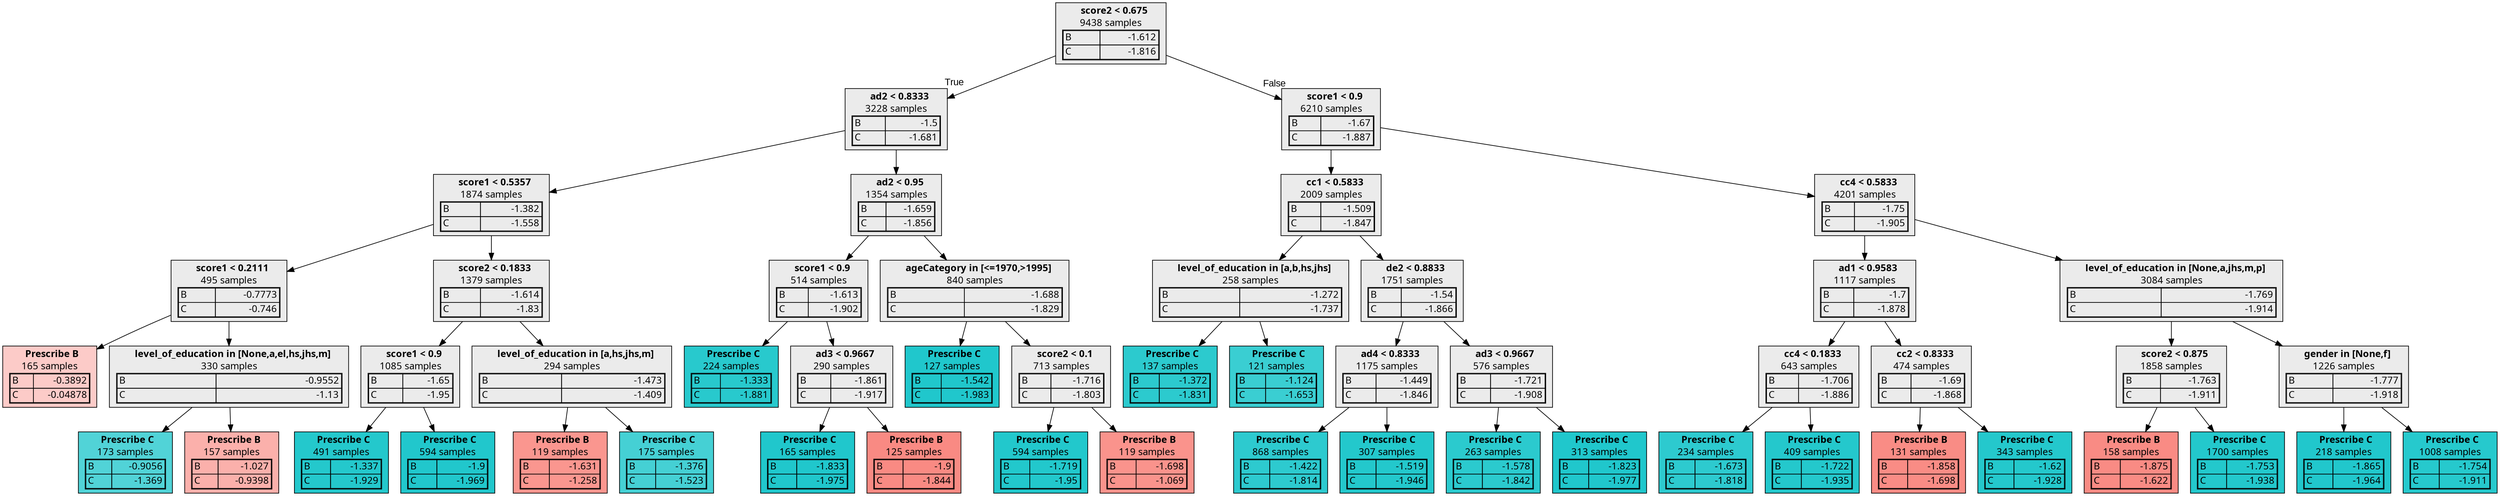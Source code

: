 digraph {
    1 [label=<  <TABLE BORDER="0" CELLPADDING="0">
      <TR>
    <TD>
      <B> score2 &lt; 0.675</B>
    </TD>
  </TR>

    <TR>
      <TD>9438 samples</TD>
    </TR>
    <TR>
  <TD>
    <TABLE CELLSPACING="0">
      
        <TR >
    <TD ALIGN="LEFT">B</TD>
    <TD ALIGN="RIGHT">-1.612</TD>
  </TR>
  <TR class="highlighted">
    <TD ALIGN="LEFT">C</TD>
    <TD ALIGN="RIGHT">-1.816</TD>
  </TR>

    </TABLE>
  </TD>
</TR>

  </TABLE>
>,fillcolor="#EBEBEB",shape=box,fontname="bold arial",style="filled"];
    1 -> 2 [labeldistance=2.5, labelangle=45, headlabel="True",fontname="arial"];
    1 -> 27 [labeldistance=2.5, labelangle=-45, headlabel="False",fontname="arial"];
    2 [label=<  <TABLE BORDER="0" CELLPADDING="0">
      <TR>
    <TD>
      <B> ad2 &lt; 0.8333</B>
    </TD>
  </TR>

    <TR>
      <TD>3228 samples</TD>
    </TR>
    <TR>
  <TD>
    <TABLE CELLSPACING="0">
      
        <TR >
    <TD ALIGN="LEFT">B</TD>
    <TD ALIGN="RIGHT">-1.5</TD>
  </TR>
  <TR class="highlighted">
    <TD ALIGN="LEFT">C</TD>
    <TD ALIGN="RIGHT">-1.681</TD>
  </TR>

    </TABLE>
  </TD>
</TR>

  </TABLE>
>,fillcolor="#EBEBEB",shape=box,fontname="bold arial",style="filled"];
    2 -> 3;
    2 -> 16;
    3 [label=<  <TABLE BORDER="0" CELLPADDING="0">
      <TR>
    <TD>
      <B> score1 &lt; 0.5357</B>
    </TD>
  </TR>

    <TR>
      <TD>1874 samples</TD>
    </TR>
    <TR>
  <TD>
    <TABLE CELLSPACING="0">
      
        <TR >
    <TD ALIGN="LEFT">B</TD>
    <TD ALIGN="RIGHT">-1.382</TD>
  </TR>
  <TR class="highlighted">
    <TD ALIGN="LEFT">C</TD>
    <TD ALIGN="RIGHT">-1.558</TD>
  </TR>

    </TABLE>
  </TD>
</TR>

  </TABLE>
>,fillcolor="#EBEBEB",shape=box,fontname="bold arial",style="filled"];
    3 -> 4;
    3 -> 9;
    4 [label=<  <TABLE BORDER="0" CELLPADDING="0">
      <TR>
    <TD>
      <B> score1 &lt; 0.2111</B>
    </TD>
  </TR>

    <TR>
      <TD>495 samples</TD>
    </TR>
    <TR>
  <TD>
    <TABLE CELLSPACING="0">
      
        <TR class="highlighted">
    <TD ALIGN="LEFT">B</TD>
    <TD ALIGN="RIGHT">-0.7773</TD>
  </TR>
  <TR >
    <TD ALIGN="LEFT">C</TD>
    <TD ALIGN="RIGHT">-0.746</TD>
  </TR>

    </TABLE>
  </TD>
</TR>

  </TABLE>
>,fillcolor="#EBEBEB",shape=box,fontname="bold arial",style="filled"];
    4 -> 5;
    4 -> 6;
    5 [label=<  <TABLE BORDER="0" CELLPADDING="0">
      <TR>
    <TD>
      <B>Prescribe B</B>
    </TD>
  </TR>

    <TR>
      <TD>165 samples</TD>
    </TR>
    <TR>
  <TD>
    <TABLE CELLSPACING="0">
      
        <TR class="highlighted">
    <TD ALIGN="LEFT">B</TD>
    <TD ALIGN="RIGHT">-0.3892</TD>
  </TR>
  <TR >
    <TD ALIGN="LEFT">C</TD>
    <TD ALIGN="RIGHT">-0.04878</TD>
  </TR>

    </TABLE>
  </TD>
</TR>

  </TABLE>
>,fillcolor="#F8766D60",shape=box,fontname="bold arial",style="filled",color=black];
    6 [label=<  <TABLE BORDER="0" CELLPADDING="0">
      <TR>
    <TD>
      <B> level_of_education in [None,a,el,hs,jhs,m]</B>
    </TD>
  </TR>

    <TR>
      <TD>330 samples</TD>
    </TR>
    <TR>
  <TD>
    <TABLE CELLSPACING="0">
      
        <TR >
    <TD ALIGN="LEFT">B</TD>
    <TD ALIGN="RIGHT">-0.9552</TD>
  </TR>
  <TR class="highlighted">
    <TD ALIGN="LEFT">C</TD>
    <TD ALIGN="RIGHT">-1.13</TD>
  </TR>

    </TABLE>
  </TD>
</TR>

  </TABLE>
>,fillcolor="#EBEBEB",shape=box,fontname="bold arial",style="filled"];
    6 -> 7;
    6 -> 8;
    7 [label=<  <TABLE BORDER="0" CELLPADDING="0">
      <TR>
    <TD>
      <B>Prescribe C</B>
    </TD>
  </TR>

    <TR>
      <TD>173 samples</TD>
    </TR>
    <TR>
  <TD>
    <TABLE CELLSPACING="0">
      
        <TR >
    <TD ALIGN="LEFT">B</TD>
    <TD ALIGN="RIGHT">-0.9056</TD>
  </TR>
  <TR class="highlighted">
    <TD ALIGN="LEFT">C</TD>
    <TD ALIGN="RIGHT">-1.369</TD>
  </TR>

    </TABLE>
  </TD>
</TR>

  </TABLE>
>,fillcolor="#00BFC4ae",shape=box,fontname="bold arial",style="filled",color=black];
    8 [label=<  <TABLE BORDER="0" CELLPADDING="0">
      <TR>
    <TD>
      <B>Prescribe B</B>
    </TD>
  </TR>

    <TR>
      <TD>157 samples</TD>
    </TR>
    <TR>
  <TD>
    <TABLE CELLSPACING="0">
      
        <TR class="highlighted">
    <TD ALIGN="LEFT">B</TD>
    <TD ALIGN="RIGHT">-1.027</TD>
  </TR>
  <TR >
    <TD ALIGN="LEFT">C</TD>
    <TD ALIGN="RIGHT">-0.9398</TD>
  </TR>

    </TABLE>
  </TD>
</TR>

  </TABLE>
>,fillcolor="#F8766D93",shape=box,fontname="bold arial",style="filled",color=black];
    9 [label=<  <TABLE BORDER="0" CELLPADDING="0">
      <TR>
    <TD>
      <B> score2 &lt; 0.1833</B>
    </TD>
  </TR>

    <TR>
      <TD>1379 samples</TD>
    </TR>
    <TR>
  <TD>
    <TABLE CELLSPACING="0">
      
        <TR >
    <TD ALIGN="LEFT">B</TD>
    <TD ALIGN="RIGHT">-1.614</TD>
  </TR>
  <TR class="highlighted">
    <TD ALIGN="LEFT">C</TD>
    <TD ALIGN="RIGHT">-1.83</TD>
  </TR>

    </TABLE>
  </TD>
</TR>

  </TABLE>
>,fillcolor="#EBEBEB",shape=box,fontname="bold arial",style="filled"];
    9 -> 10;
    9 -> 13;
    10 [label=<  <TABLE BORDER="0" CELLPADDING="0">
      <TR>
    <TD>
      <B> score1 &lt; 0.9</B>
    </TD>
  </TR>

    <TR>
      <TD>1085 samples</TD>
    </TR>
    <TR>
  <TD>
    <TABLE CELLSPACING="0">
      
        <TR >
    <TD ALIGN="LEFT">B</TD>
    <TD ALIGN="RIGHT">-1.65</TD>
  </TR>
  <TR class="highlighted">
    <TD ALIGN="LEFT">C</TD>
    <TD ALIGN="RIGHT">-1.95</TD>
  </TR>

    </TABLE>
  </TD>
</TR>

  </TABLE>
>,fillcolor="#EBEBEB",shape=box,fontname="bold arial",style="filled"];
    10 -> 11;
    10 -> 12;
    11 [label=<  <TABLE BORDER="0" CELLPADDING="0">
      <TR>
    <TD>
      <B>Prescribe C</B>
    </TD>
  </TR>

    <TR>
      <TD>491 samples</TD>
    </TR>
    <TR>
  <TD>
    <TABLE CELLSPACING="0">
      
        <TR >
    <TD ALIGN="LEFT">B</TD>
    <TD ALIGN="RIGHT">-1.337</TD>
  </TR>
  <TR class="highlighted">
    <TD ALIGN="LEFT">C</TD>
    <TD ALIGN="RIGHT">-1.929</TD>
  </TR>

    </TABLE>
  </TD>
</TR>

  </TABLE>
>,fillcolor="#00BFC4db",shape=box,fontname="bold arial",style="filled",color=black];
    12 [label=<  <TABLE BORDER="0" CELLPADDING="0">
      <TR>
    <TD>
      <B>Prescribe C</B>
    </TD>
  </TR>

    <TR>
      <TD>594 samples</TD>
    </TR>
    <TR>
  <TD>
    <TABLE CELLSPACING="0">
      
        <TR >
    <TD ALIGN="LEFT">B</TD>
    <TD ALIGN="RIGHT">-1.9</TD>
  </TR>
  <TR class="highlighted">
    <TD ALIGN="LEFT">C</TD>
    <TD ALIGN="RIGHT">-1.969</TD>
  </TR>

    </TABLE>
  </TD>
</TR>

  </TABLE>
>,fillcolor="#00BFC4de",shape=box,fontname="bold arial",style="filled",color=black];
    13 [label=<  <TABLE BORDER="0" CELLPADDING="0">
      <TR>
    <TD>
      <B> level_of_education in [a,hs,jhs,m]</B>
    </TD>
  </TR>

    <TR>
      <TD>294 samples</TD>
    </TR>
    <TR>
  <TD>
    <TABLE CELLSPACING="0">
      
        <TR class="highlighted">
    <TD ALIGN="LEFT">B</TD>
    <TD ALIGN="RIGHT">-1.473</TD>
  </TR>
  <TR >
    <TD ALIGN="LEFT">C</TD>
    <TD ALIGN="RIGHT">-1.409</TD>
  </TR>

    </TABLE>
  </TD>
</TR>

  </TABLE>
>,fillcolor="#EBEBEB",shape=box,fontname="bold arial",style="filled"];
    13 -> 14;
    13 -> 15;
    14 [label=<  <TABLE BORDER="0" CELLPADDING="0">
      <TR>
    <TD>
      <B>Prescribe B</B>
    </TD>
  </TR>

    <TR>
      <TD>119 samples</TD>
    </TR>
    <TR>
  <TD>
    <TABLE CELLSPACING="0">
      
        <TR class="highlighted">
    <TD ALIGN="LEFT">B</TD>
    <TD ALIGN="RIGHT">-1.631</TD>
  </TR>
  <TR >
    <TD ALIGN="LEFT">C</TD>
    <TD ALIGN="RIGHT">-1.258</TD>
  </TR>

    </TABLE>
  </TD>
</TR>

  </TABLE>
>,fillcolor="#F8766Dc3",shape=box,fontname="bold arial",style="filled",color=black];
    15 [label=<  <TABLE BORDER="0" CELLPADDING="0">
      <TR>
    <TD>
      <B>Prescribe C</B>
    </TD>
  </TR>

    <TR>
      <TD>175 samples</TD>
    </TR>
    <TR>
  <TD>
    <TABLE CELLSPACING="0">
      
        <TR >
    <TD ALIGN="LEFT">B</TD>
    <TD ALIGN="RIGHT">-1.376</TD>
  </TR>
  <TR class="highlighted">
    <TD ALIGN="LEFT">C</TD>
    <TD ALIGN="RIGHT">-1.523</TD>
  </TR>

    </TABLE>
  </TD>
</TR>

  </TABLE>
>,fillcolor="#00BFC4ba",shape=box,fontname="bold arial",style="filled",color=black];
    16 [label=<  <TABLE BORDER="0" CELLPADDING="0">
      <TR>
    <TD>
      <B> ad2 &lt; 0.95</B>
    </TD>
  </TR>

    <TR>
      <TD>1354 samples</TD>
    </TR>
    <TR>
  <TD>
    <TABLE CELLSPACING="0">
      
        <TR >
    <TD ALIGN="LEFT">B</TD>
    <TD ALIGN="RIGHT">-1.659</TD>
  </TR>
  <TR class="highlighted">
    <TD ALIGN="LEFT">C</TD>
    <TD ALIGN="RIGHT">-1.856</TD>
  </TR>

    </TABLE>
  </TD>
</TR>

  </TABLE>
>,fillcolor="#EBEBEB",shape=box,fontname="bold arial",style="filled"];
    16 -> 17;
    16 -> 22;
    17 [label=<  <TABLE BORDER="0" CELLPADDING="0">
      <TR>
    <TD>
      <B> score1 &lt; 0.9</B>
    </TD>
  </TR>

    <TR>
      <TD>514 samples</TD>
    </TR>
    <TR>
  <TD>
    <TABLE CELLSPACING="0">
      
        <TR >
    <TD ALIGN="LEFT">B</TD>
    <TD ALIGN="RIGHT">-1.613</TD>
  </TR>
  <TR class="highlighted">
    <TD ALIGN="LEFT">C</TD>
    <TD ALIGN="RIGHT">-1.902</TD>
  </TR>

    </TABLE>
  </TD>
</TR>

  </TABLE>
>,fillcolor="#EBEBEB",shape=box,fontname="bold arial",style="filled"];
    17 -> 18;
    17 -> 19;
    18 [label=<  <TABLE BORDER="0" CELLPADDING="0">
      <TR>
    <TD>
      <B>Prescribe C</B>
    </TD>
  </TR>

    <TR>
      <TD>224 samples</TD>
    </TR>
    <TR>
  <TD>
    <TABLE CELLSPACING="0">
      
        <TR >
    <TD ALIGN="LEFT">B</TD>
    <TD ALIGN="RIGHT">-1.333</TD>
  </TR>
  <TR class="highlighted">
    <TD ALIGN="LEFT">C</TD>
    <TD ALIGN="RIGHT">-1.881</TD>
  </TR>

    </TABLE>
  </TD>
</TR>

  </TABLE>
>,fillcolor="#00BFC4d7",shape=box,fontname="bold arial",style="filled",color=black];
    19 [label=<  <TABLE BORDER="0" CELLPADDING="0">
      <TR>
    <TD>
      <B> ad3 &lt; 0.9667</B>
    </TD>
  </TR>

    <TR>
      <TD>290 samples</TD>
    </TR>
    <TR>
  <TD>
    <TABLE CELLSPACING="0">
      
        <TR >
    <TD ALIGN="LEFT">B</TD>
    <TD ALIGN="RIGHT">-1.861</TD>
  </TR>
  <TR class="highlighted">
    <TD ALIGN="LEFT">C</TD>
    <TD ALIGN="RIGHT">-1.917</TD>
  </TR>

    </TABLE>
  </TD>
</TR>

  </TABLE>
>,fillcolor="#EBEBEB",shape=box,fontname="bold arial",style="filled"];
    19 -> 20;
    19 -> 21;
    20 [label=<  <TABLE BORDER="0" CELLPADDING="0">
      <TR>
    <TD>
      <B>Prescribe C</B>
    </TD>
  </TR>

    <TR>
      <TD>165 samples</TD>
    </TR>
    <TR>
  <TD>
    <TABLE CELLSPACING="0">
      
        <TR >
    <TD ALIGN="LEFT">B</TD>
    <TD ALIGN="RIGHT">-1.833</TD>
  </TR>
  <TR class="highlighted">
    <TD ALIGN="LEFT">C</TD>
    <TD ALIGN="RIGHT">-1.975</TD>
  </TR>

    </TABLE>
  </TD>
</TR>

  </TABLE>
>,fillcolor="#00BFC4df",shape=box,fontname="bold arial",style="filled",color=black];
    21 [label=<  <TABLE BORDER="0" CELLPADDING="0">
      <TR>
    <TD>
      <B>Prescribe B</B>
    </TD>
  </TR>

    <TR>
      <TD>125 samples</TD>
    </TR>
    <TR>
  <TD>
    <TABLE CELLSPACING="0">
      
        <TR class="highlighted">
    <TD ALIGN="LEFT">B</TD>
    <TD ALIGN="RIGHT">-1.9</TD>
  </TR>
  <TR >
    <TD ALIGN="LEFT">C</TD>
    <TD ALIGN="RIGHT">-1.844</TD>
  </TR>

    </TABLE>
  </TD>
</TR>

  </TABLE>
>,fillcolor="#F8766Dd9",shape=box,fontname="bold arial",style="filled",color=black];
    22 [label=<  <TABLE BORDER="0" CELLPADDING="0">
      <TR>
    <TD>
      <B> ageCategory in [&lt;=1970,&gt;1995]</B>
    </TD>
  </TR>

    <TR>
      <TD>840 samples</TD>
    </TR>
    <TR>
  <TD>
    <TABLE CELLSPACING="0">
      
        <TR >
    <TD ALIGN="LEFT">B</TD>
    <TD ALIGN="RIGHT">-1.688</TD>
  </TR>
  <TR class="highlighted">
    <TD ALIGN="LEFT">C</TD>
    <TD ALIGN="RIGHT">-1.829</TD>
  </TR>

    </TABLE>
  </TD>
</TR>

  </TABLE>
>,fillcolor="#EBEBEB",shape=box,fontname="bold arial",style="filled"];
    22 -> 23;
    22 -> 24;
    23 [label=<  <TABLE BORDER="0" CELLPADDING="0">
      <TR>
    <TD>
      <B>Prescribe C</B>
    </TD>
  </TR>

    <TR>
      <TD>127 samples</TD>
    </TR>
    <TR>
  <TD>
    <TABLE CELLSPACING="0">
      
        <TR >
    <TD ALIGN="LEFT">B</TD>
    <TD ALIGN="RIGHT">-1.542</TD>
  </TR>
  <TR class="highlighted">
    <TD ALIGN="LEFT">C</TD>
    <TD ALIGN="RIGHT">-1.983</TD>
  </TR>

    </TABLE>
  </TD>
</TR>

  </TABLE>
>,fillcolor="#00BFC4df",shape=box,fontname="bold arial",style="filled",color=black];
    24 [label=<  <TABLE BORDER="0" CELLPADDING="0">
      <TR>
    <TD>
      <B> score2 &lt; 0.1</B>
    </TD>
  </TR>

    <TR>
      <TD>713 samples</TD>
    </TR>
    <TR>
  <TD>
    <TABLE CELLSPACING="0">
      
        <TR >
    <TD ALIGN="LEFT">B</TD>
    <TD ALIGN="RIGHT">-1.716</TD>
  </TR>
  <TR class="highlighted">
    <TD ALIGN="LEFT">C</TD>
    <TD ALIGN="RIGHT">-1.803</TD>
  </TR>

    </TABLE>
  </TD>
</TR>

  </TABLE>
>,fillcolor="#EBEBEB",shape=box,fontname="bold arial",style="filled"];
    24 -> 25;
    24 -> 26;
    25 [label=<  <TABLE BORDER="0" CELLPADDING="0">
      <TR>
    <TD>
      <B>Prescribe C</B>
    </TD>
  </TR>

    <TR>
      <TD>594 samples</TD>
    </TR>
    <TR>
  <TD>
    <TABLE CELLSPACING="0">
      
        <TR >
    <TD ALIGN="LEFT">B</TD>
    <TD ALIGN="RIGHT">-1.719</TD>
  </TR>
  <TR class="highlighted">
    <TD ALIGN="LEFT">C</TD>
    <TD ALIGN="RIGHT">-1.95</TD>
  </TR>

    </TABLE>
  </TD>
</TR>

  </TABLE>
>,fillcolor="#00BFC4dd",shape=box,fontname="bold arial",style="filled",color=black];
    26 [label=<  <TABLE BORDER="0" CELLPADDING="0">
      <TR>
    <TD>
      <B>Prescribe B</B>
    </TD>
  </TR>

    <TR>
      <TD>119 samples</TD>
    </TR>
    <TR>
  <TD>
    <TABLE CELLSPACING="0">
      
        <TR class="highlighted">
    <TD ALIGN="LEFT">B</TD>
    <TD ALIGN="RIGHT">-1.698</TD>
  </TR>
  <TR >
    <TD ALIGN="LEFT">C</TD>
    <TD ALIGN="RIGHT">-1.069</TD>
  </TR>

    </TABLE>
  </TD>
</TR>

  </TABLE>
>,fillcolor="#F8766Dc8",shape=box,fontname="bold arial",style="filled",color=black];
    27 [label=<  <TABLE BORDER="0" CELLPADDING="0">
      <TR>
    <TD>
      <B> score1 &lt; 0.9</B>
    </TD>
  </TR>

    <TR>
      <TD>6210 samples</TD>
    </TR>
    <TR>
  <TD>
    <TABLE CELLSPACING="0">
      
        <TR >
    <TD ALIGN="LEFT">B</TD>
    <TD ALIGN="RIGHT">-1.67</TD>
  </TR>
  <TR class="highlighted">
    <TD ALIGN="LEFT">C</TD>
    <TD ALIGN="RIGHT">-1.887</TD>
  </TR>

    </TABLE>
  </TD>
</TR>

  </TABLE>
>,fillcolor="#EBEBEB",shape=box,fontname="bold arial",style="filled"];
    27 -> 28;
    27 -> 39;
    28 [label=<  <TABLE BORDER="0" CELLPADDING="0">
      <TR>
    <TD>
      <B> cc1 &lt; 0.5833</B>
    </TD>
  </TR>

    <TR>
      <TD>2009 samples</TD>
    </TR>
    <TR>
  <TD>
    <TABLE CELLSPACING="0">
      
        <TR >
    <TD ALIGN="LEFT">B</TD>
    <TD ALIGN="RIGHT">-1.509</TD>
  </TR>
  <TR class="highlighted">
    <TD ALIGN="LEFT">C</TD>
    <TD ALIGN="RIGHT">-1.847</TD>
  </TR>

    </TABLE>
  </TD>
</TR>

  </TABLE>
>,fillcolor="#EBEBEB",shape=box,fontname="bold arial",style="filled"];
    28 -> 29;
    28 -> 32;
    29 [label=<  <TABLE BORDER="0" CELLPADDING="0">
      <TR>
    <TD>
      <B> level_of_education in [a,b,hs,jhs]</B>
    </TD>
  </TR>

    <TR>
      <TD>258 samples</TD>
    </TR>
    <TR>
  <TD>
    <TABLE CELLSPACING="0">
      
        <TR >
    <TD ALIGN="LEFT">B</TD>
    <TD ALIGN="RIGHT">-1.272</TD>
  </TR>
  <TR class="highlighted">
    <TD ALIGN="LEFT">C</TD>
    <TD ALIGN="RIGHT">-1.737</TD>
  </TR>

    </TABLE>
  </TD>
</TR>

  </TABLE>
>,fillcolor="#EBEBEB",shape=box,fontname="bold arial",style="filled"];
    29 -> 30;
    29 -> 31;
    30 [label=<  <TABLE BORDER="0" CELLPADDING="0">
      <TR>
    <TD>
      <B>Prescribe C</B>
    </TD>
  </TR>

    <TR>
      <TD>137 samples</TD>
    </TR>
    <TR>
  <TD>
    <TABLE CELLSPACING="0">
      
        <TR >
    <TD ALIGN="LEFT">B</TD>
    <TD ALIGN="RIGHT">-1.372</TD>
  </TR>
  <TR class="highlighted">
    <TD ALIGN="LEFT">C</TD>
    <TD ALIGN="RIGHT">-1.831</TD>
  </TR>

    </TABLE>
  </TD>
</TR>

  </TABLE>
>,fillcolor="#00BFC4d3",shape=box,fontname="bold arial",style="filled",color=black];
    31 [label=<  <TABLE BORDER="0" CELLPADDING="0">
      <TR>
    <TD>
      <B>Prescribe C</B>
    </TD>
  </TR>

    <TR>
      <TD>121 samples</TD>
    </TR>
    <TR>
  <TD>
    <TABLE CELLSPACING="0">
      
        <TR >
    <TD ALIGN="LEFT">B</TD>
    <TD ALIGN="RIGHT">-1.124</TD>
  </TR>
  <TR class="highlighted">
    <TD ALIGN="LEFT">C</TD>
    <TD ALIGN="RIGHT">-1.653</TD>
  </TR>

    </TABLE>
  </TD>
</TR>

  </TABLE>
>,fillcolor="#00BFC4c5",shape=box,fontname="bold arial",style="filled",color=black];
    32 [label=<  <TABLE BORDER="0" CELLPADDING="0">
      <TR>
    <TD>
      <B> de2 &lt; 0.8833</B>
    </TD>
  </TR>

    <TR>
      <TD>1751 samples</TD>
    </TR>
    <TR>
  <TD>
    <TABLE CELLSPACING="0">
      
        <TR >
    <TD ALIGN="LEFT">B</TD>
    <TD ALIGN="RIGHT">-1.54</TD>
  </TR>
  <TR class="highlighted">
    <TD ALIGN="LEFT">C</TD>
    <TD ALIGN="RIGHT">-1.866</TD>
  </TR>

    </TABLE>
  </TD>
</TR>

  </TABLE>
>,fillcolor="#EBEBEB",shape=box,fontname="bold arial",style="filled"];
    32 -> 33;
    32 -> 36;
    33 [label=<  <TABLE BORDER="0" CELLPADDING="0">
      <TR>
    <TD>
      <B> ad4 &lt; 0.8333</B>
    </TD>
  </TR>

    <TR>
      <TD>1175 samples</TD>
    </TR>
    <TR>
  <TD>
    <TABLE CELLSPACING="0">
      
        <TR >
    <TD ALIGN="LEFT">B</TD>
    <TD ALIGN="RIGHT">-1.449</TD>
  </TR>
  <TR class="highlighted">
    <TD ALIGN="LEFT">C</TD>
    <TD ALIGN="RIGHT">-1.846</TD>
  </TR>

    </TABLE>
  </TD>
</TR>

  </TABLE>
>,fillcolor="#EBEBEB",shape=box,fontname="bold arial",style="filled"];
    33 -> 34;
    33 -> 35;
    34 [label=<  <TABLE BORDER="0" CELLPADDING="0">
      <TR>
    <TD>
      <B>Prescribe C</B>
    </TD>
  </TR>

    <TR>
      <TD>868 samples</TD>
    </TR>
    <TR>
  <TD>
    <TABLE CELLSPACING="0">
      
        <TR >
    <TD ALIGN="LEFT">B</TD>
    <TD ALIGN="RIGHT">-1.422</TD>
  </TR>
  <TR class="highlighted">
    <TD ALIGN="LEFT">C</TD>
    <TD ALIGN="RIGHT">-1.814</TD>
  </TR>

    </TABLE>
  </TD>
</TR>

  </TABLE>
>,fillcolor="#00BFC4d2",shape=box,fontname="bold arial",style="filled",color=black];
    35 [label=<  <TABLE BORDER="0" CELLPADDING="0">
      <TR>
    <TD>
      <B>Prescribe C</B>
    </TD>
  </TR>

    <TR>
      <TD>307 samples</TD>
    </TR>
    <TR>
  <TD>
    <TABLE CELLSPACING="0">
      
        <TR >
    <TD ALIGN="LEFT">B</TD>
    <TD ALIGN="RIGHT">-1.519</TD>
  </TR>
  <TR class="highlighted">
    <TD ALIGN="LEFT">C</TD>
    <TD ALIGN="RIGHT">-1.946</TD>
  </TR>

    </TABLE>
  </TD>
</TR>

  </TABLE>
>,fillcolor="#00BFC4dc",shape=box,fontname="bold arial",style="filled",color=black];
    36 [label=<  <TABLE BORDER="0" CELLPADDING="0">
      <TR>
    <TD>
      <B> ad3 &lt; 0.9667</B>
    </TD>
  </TR>

    <TR>
      <TD>576 samples</TD>
    </TR>
    <TR>
  <TD>
    <TABLE CELLSPACING="0">
      
        <TR >
    <TD ALIGN="LEFT">B</TD>
    <TD ALIGN="RIGHT">-1.721</TD>
  </TR>
  <TR class="highlighted">
    <TD ALIGN="LEFT">C</TD>
    <TD ALIGN="RIGHT">-1.908</TD>
  </TR>

    </TABLE>
  </TD>
</TR>

  </TABLE>
>,fillcolor="#EBEBEB",shape=box,fontname="bold arial",style="filled"];
    36 -> 37;
    36 -> 38;
    37 [label=<  <TABLE BORDER="0" CELLPADDING="0">
      <TR>
    <TD>
      <B>Prescribe C</B>
    </TD>
  </TR>

    <TR>
      <TD>263 samples</TD>
    </TR>
    <TR>
  <TD>
    <TABLE CELLSPACING="0">
      
        <TR >
    <TD ALIGN="LEFT">B</TD>
    <TD ALIGN="RIGHT">-1.578</TD>
  </TR>
  <TR class="highlighted">
    <TD ALIGN="LEFT">C</TD>
    <TD ALIGN="RIGHT">-1.842</TD>
  </TR>

    </TABLE>
  </TD>
</TR>

  </TABLE>
>,fillcolor="#00BFC4d4",shape=box,fontname="bold arial",style="filled",color=black];
    38 [label=<  <TABLE BORDER="0" CELLPADDING="0">
      <TR>
    <TD>
      <B>Prescribe C</B>
    </TD>
  </TR>

    <TR>
      <TD>313 samples</TD>
    </TR>
    <TR>
  <TD>
    <TABLE CELLSPACING="0">
      
        <TR >
    <TD ALIGN="LEFT">B</TD>
    <TD ALIGN="RIGHT">-1.823</TD>
  </TR>
  <TR class="highlighted">
    <TD ALIGN="LEFT">C</TD>
    <TD ALIGN="RIGHT">-1.977</TD>
  </TR>

    </TABLE>
  </TD>
</TR>

  </TABLE>
>,fillcolor="#00BFC4df",shape=box,fontname="bold arial",style="filled",color=black];
    39 [label=<  <TABLE BORDER="0" CELLPADDING="0">
      <TR>
    <TD>
      <B> cc4 &lt; 0.5833</B>
    </TD>
  </TR>

    <TR>
      <TD>4201 samples</TD>
    </TR>
    <TR>
  <TD>
    <TABLE CELLSPACING="0">
      
        <TR >
    <TD ALIGN="LEFT">B</TD>
    <TD ALIGN="RIGHT">-1.75</TD>
  </TR>
  <TR class="highlighted">
    <TD ALIGN="LEFT">C</TD>
    <TD ALIGN="RIGHT">-1.905</TD>
  </TR>

    </TABLE>
  </TD>
</TR>

  </TABLE>
>,fillcolor="#EBEBEB",shape=box,fontname="bold arial",style="filled"];
    39 -> 40;
    39 -> 47;
    40 [label=<  <TABLE BORDER="0" CELLPADDING="0">
      <TR>
    <TD>
      <B> ad1 &lt; 0.9583</B>
    </TD>
  </TR>

    <TR>
      <TD>1117 samples</TD>
    </TR>
    <TR>
  <TD>
    <TABLE CELLSPACING="0">
      
        <TR >
    <TD ALIGN="LEFT">B</TD>
    <TD ALIGN="RIGHT">-1.7</TD>
  </TR>
  <TR class="highlighted">
    <TD ALIGN="LEFT">C</TD>
    <TD ALIGN="RIGHT">-1.878</TD>
  </TR>

    </TABLE>
  </TD>
</TR>

  </TABLE>
>,fillcolor="#EBEBEB",shape=box,fontname="bold arial",style="filled"];
    40 -> 41;
    40 -> 44;
    41 [label=<  <TABLE BORDER="0" CELLPADDING="0">
      <TR>
    <TD>
      <B> cc4 &lt; 0.1833</B>
    </TD>
  </TR>

    <TR>
      <TD>643 samples</TD>
    </TR>
    <TR>
  <TD>
    <TABLE CELLSPACING="0">
      
        <TR >
    <TD ALIGN="LEFT">B</TD>
    <TD ALIGN="RIGHT">-1.706</TD>
  </TR>
  <TR class="highlighted">
    <TD ALIGN="LEFT">C</TD>
    <TD ALIGN="RIGHT">-1.886</TD>
  </TR>

    </TABLE>
  </TD>
</TR>

  </TABLE>
>,fillcolor="#EBEBEB",shape=box,fontname="bold arial",style="filled"];
    41 -> 42;
    41 -> 43;
    42 [label=<  <TABLE BORDER="0" CELLPADDING="0">
      <TR>
    <TD>
      <B>Prescribe C</B>
    </TD>
  </TR>

    <TR>
      <TD>234 samples</TD>
    </TR>
    <TR>
  <TD>
    <TABLE CELLSPACING="0">
      
        <TR >
    <TD ALIGN="LEFT">B</TD>
    <TD ALIGN="RIGHT">-1.673</TD>
  </TR>
  <TR class="highlighted">
    <TD ALIGN="LEFT">C</TD>
    <TD ALIGN="RIGHT">-1.818</TD>
  </TR>

    </TABLE>
  </TD>
</TR>

  </TABLE>
>,fillcolor="#00BFC4d2",shape=box,fontname="bold arial",style="filled",color=black];
    43 [label=<  <TABLE BORDER="0" CELLPADDING="0">
      <TR>
    <TD>
      <B>Prescribe C</B>
    </TD>
  </TR>

    <TR>
      <TD>409 samples</TD>
    </TR>
    <TR>
  <TD>
    <TABLE CELLSPACING="0">
      
        <TR >
    <TD ALIGN="LEFT">B</TD>
    <TD ALIGN="RIGHT">-1.722</TD>
  </TR>
  <TR class="highlighted">
    <TD ALIGN="LEFT">C</TD>
    <TD ALIGN="RIGHT">-1.935</TD>
  </TR>

    </TABLE>
  </TD>
</TR>

  </TABLE>
>,fillcolor="#00BFC4db",shape=box,fontname="bold arial",style="filled",color=black];
    44 [label=<  <TABLE BORDER="0" CELLPADDING="0">
      <TR>
    <TD>
      <B> cc2 &lt; 0.8333</B>
    </TD>
  </TR>

    <TR>
      <TD>474 samples</TD>
    </TR>
    <TR>
  <TD>
    <TABLE CELLSPACING="0">
      
        <TR >
    <TD ALIGN="LEFT">B</TD>
    <TD ALIGN="RIGHT">-1.69</TD>
  </TR>
  <TR class="highlighted">
    <TD ALIGN="LEFT">C</TD>
    <TD ALIGN="RIGHT">-1.868</TD>
  </TR>

    </TABLE>
  </TD>
</TR>

  </TABLE>
>,fillcolor="#EBEBEB",shape=box,fontname="bold arial",style="filled"];
    44 -> 45;
    44 -> 46;
    45 [label=<  <TABLE BORDER="0" CELLPADDING="0">
      <TR>
    <TD>
      <B>Prescribe B</B>
    </TD>
  </TR>

    <TR>
      <TD>131 samples</TD>
    </TR>
    <TR>
  <TD>
    <TABLE CELLSPACING="0">
      
        <TR class="highlighted">
    <TD ALIGN="LEFT">B</TD>
    <TD ALIGN="RIGHT">-1.858</TD>
  </TR>
  <TR >
    <TD ALIGN="LEFT">C</TD>
    <TD ALIGN="RIGHT">-1.698</TD>
  </TR>

    </TABLE>
  </TD>
</TR>

  </TABLE>
>,fillcolor="#F8766Dd5",shape=box,fontname="bold arial",style="filled",color=black];
    46 [label=<  <TABLE BORDER="0" CELLPADDING="0">
      <TR>
    <TD>
      <B>Prescribe C</B>
    </TD>
  </TR>

    <TR>
      <TD>343 samples</TD>
    </TR>
    <TR>
  <TD>
    <TABLE CELLSPACING="0">
      
        <TR >
    <TD ALIGN="LEFT">B</TD>
    <TD ALIGN="RIGHT">-1.62</TD>
  </TR>
  <TR class="highlighted">
    <TD ALIGN="LEFT">C</TD>
    <TD ALIGN="RIGHT">-1.928</TD>
  </TR>

    </TABLE>
  </TD>
</TR>

  </TABLE>
>,fillcolor="#00BFC4db",shape=box,fontname="bold arial",style="filled",color=black];
    47 [label=<  <TABLE BORDER="0" CELLPADDING="0">
      <TR>
    <TD>
      <B> level_of_education in [None,a,jhs,m,p]</B>
    </TD>
  </TR>

    <TR>
      <TD>3084 samples</TD>
    </TR>
    <TR>
  <TD>
    <TABLE CELLSPACING="0">
      
        <TR >
    <TD ALIGN="LEFT">B</TD>
    <TD ALIGN="RIGHT">-1.769</TD>
  </TR>
  <TR class="highlighted">
    <TD ALIGN="LEFT">C</TD>
    <TD ALIGN="RIGHT">-1.914</TD>
  </TR>

    </TABLE>
  </TD>
</TR>

  </TABLE>
>,fillcolor="#EBEBEB",shape=box,fontname="bold arial",style="filled"];
    47 -> 48;
    47 -> 51;
    48 [label=<  <TABLE BORDER="0" CELLPADDING="0">
      <TR>
    <TD>
      <B> score2 &lt; 0.875</B>
    </TD>
  </TR>

    <TR>
      <TD>1858 samples</TD>
    </TR>
    <TR>
  <TD>
    <TABLE CELLSPACING="0">
      
        <TR >
    <TD ALIGN="LEFT">B</TD>
    <TD ALIGN="RIGHT">-1.763</TD>
  </TR>
  <TR class="highlighted">
    <TD ALIGN="LEFT">C</TD>
    <TD ALIGN="RIGHT">-1.911</TD>
  </TR>

    </TABLE>
  </TD>
</TR>

  </TABLE>
>,fillcolor="#EBEBEB",shape=box,fontname="bold arial",style="filled"];
    48 -> 49;
    48 -> 50;
    49 [label=<  <TABLE BORDER="0" CELLPADDING="0">
      <TR>
    <TD>
      <B>Prescribe B</B>
    </TD>
  </TR>

    <TR>
      <TD>158 samples</TD>
    </TR>
    <TR>
  <TD>
    <TABLE CELLSPACING="0">
      
        <TR class="highlighted">
    <TD ALIGN="LEFT">B</TD>
    <TD ALIGN="RIGHT">-1.875</TD>
  </TR>
  <TR >
    <TD ALIGN="LEFT">C</TD>
    <TD ALIGN="RIGHT">-1.622</TD>
  </TR>

    </TABLE>
  </TD>
</TR>

  </TABLE>
>,fillcolor="#F8766Dd7",shape=box,fontname="bold arial",style="filled",color=black];
    50 [label=<  <TABLE BORDER="0" CELLPADDING="0">
      <TR>
    <TD>
      <B>Prescribe C</B>
    </TD>
  </TR>

    <TR>
      <TD>1700 samples</TD>
    </TR>
    <TR>
  <TD>
    <TABLE CELLSPACING="0">
      
        <TR >
    <TD ALIGN="LEFT">B</TD>
    <TD ALIGN="RIGHT">-1.753</TD>
  </TR>
  <TR class="highlighted">
    <TD ALIGN="LEFT">C</TD>
    <TD ALIGN="RIGHT">-1.938</TD>
  </TR>

    </TABLE>
  </TD>
</TR>

  </TABLE>
>,fillcolor="#00BFC4dc",shape=box,fontname="bold arial",style="filled",color=black];
    51 [label=<  <TABLE BORDER="0" CELLPADDING="0">
      <TR>
    <TD>
      <B> gender in [None,f]</B>
    </TD>
  </TR>

    <TR>
      <TD>1226 samples</TD>
    </TR>
    <TR>
  <TD>
    <TABLE CELLSPACING="0">
      
        <TR >
    <TD ALIGN="LEFT">B</TD>
    <TD ALIGN="RIGHT">-1.777</TD>
  </TR>
  <TR class="highlighted">
    <TD ALIGN="LEFT">C</TD>
    <TD ALIGN="RIGHT">-1.918</TD>
  </TR>

    </TABLE>
  </TD>
</TR>

  </TABLE>
>,fillcolor="#EBEBEB",shape=box,fontname="bold arial",style="filled"];
    51 -> 52;
    51 -> 53;
    52 [label=<  <TABLE BORDER="0" CELLPADDING="0">
      <TR>
    <TD>
      <B>Prescribe C</B>
    </TD>
  </TR>

    <TR>
      <TD>218 samples</TD>
    </TR>
    <TR>
  <TD>
    <TABLE CELLSPACING="0">
      
        <TR >
    <TD ALIGN="LEFT">B</TD>
    <TD ALIGN="RIGHT">-1.865</TD>
  </TR>
  <TR class="highlighted">
    <TD ALIGN="LEFT">C</TD>
    <TD ALIGN="RIGHT">-1.964</TD>
  </TR>

    </TABLE>
  </TD>
</TR>

  </TABLE>
>,fillcolor="#00BFC4de",shape=box,fontname="bold arial",style="filled",color=black];
    53 [label=<  <TABLE BORDER="0" CELLPADDING="0">
      <TR>
    <TD>
      <B>Prescribe C</B>
    </TD>
  </TR>

    <TR>
      <TD>1008 samples</TD>
    </TR>
    <TR>
  <TD>
    <TABLE CELLSPACING="0">
      
        <TR >
    <TD ALIGN="LEFT">B</TD>
    <TD ALIGN="RIGHT">-1.754</TD>
  </TR>
  <TR class="highlighted">
    <TD ALIGN="LEFT">C</TD>
    <TD ALIGN="RIGHT">-1.911</TD>
  </TR>

    </TABLE>
  </TD>
</TR>

  </TABLE>
>,fillcolor="#00BFC4d9",shape=box,fontname="bold arial",style="filled",color=black];
}
